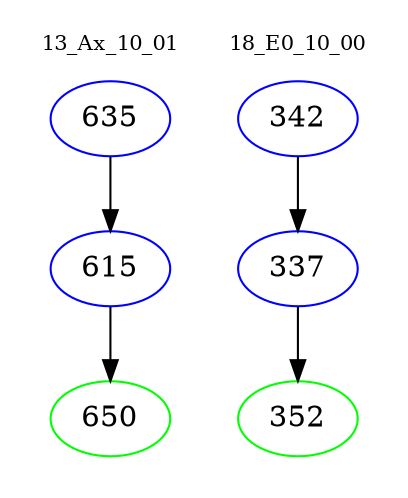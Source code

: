 digraph{
subgraph cluster_0 {
color = white
label = "13_Ax_10_01";
fontsize=10;
T0_635 [label="635", color="blue"]
T0_635 -> T0_615 [color="black"]
T0_615 [label="615", color="blue"]
T0_615 -> T0_650 [color="black"]
T0_650 [label="650", color="green"]
}
subgraph cluster_1 {
color = white
label = "18_E0_10_00";
fontsize=10;
T1_342 [label="342", color="blue"]
T1_342 -> T1_337 [color="black"]
T1_337 [label="337", color="blue"]
T1_337 -> T1_352 [color="black"]
T1_352 [label="352", color="green"]
}
}

